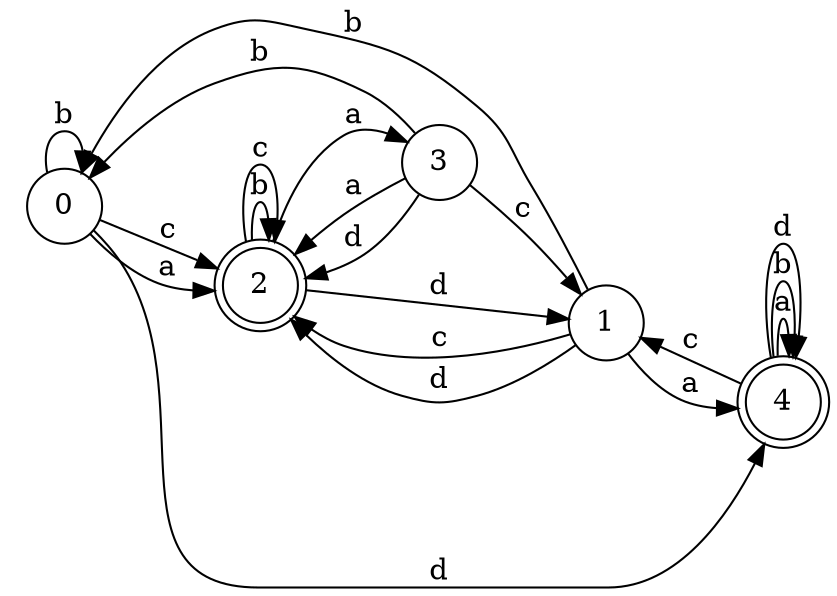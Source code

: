 digraph n4_1 {
__start0 [label="" shape="none"];

rankdir=LR;
size="8,5";

s0 [style="filled", color="black", fillcolor="white" shape="circle", label="0"];
s1 [style="filled", color="black", fillcolor="white" shape="circle", label="1"];
s2 [style="rounded,filled", color="black", fillcolor="white" shape="doublecircle", label="2"];
s3 [style="filled", color="black", fillcolor="white" shape="circle", label="3"];
s4 [style="rounded,filled", color="black", fillcolor="white" shape="doublecircle", label="4"];
s0 -> s2 [label="a"];
s0 -> s0 [label="b"];
s0 -> s2 [label="c"];
s0 -> s4 [label="d"];
s1 -> s4 [label="a"];
s1 -> s0 [label="b"];
s1 -> s2 [label="c"];
s1 -> s2 [label="d"];
s2 -> s3 [label="a"];
s2 -> s2 [label="b"];
s2 -> s2 [label="c"];
s2 -> s1 [label="d"];
s3 -> s2 [label="a"];
s3 -> s0 [label="b"];
s3 -> s1 [label="c"];
s3 -> s2 [label="d"];
s4 -> s4 [label="a"];
s4 -> s4 [label="b"];
s4 -> s1 [label="c"];
s4 -> s4 [label="d"];

}